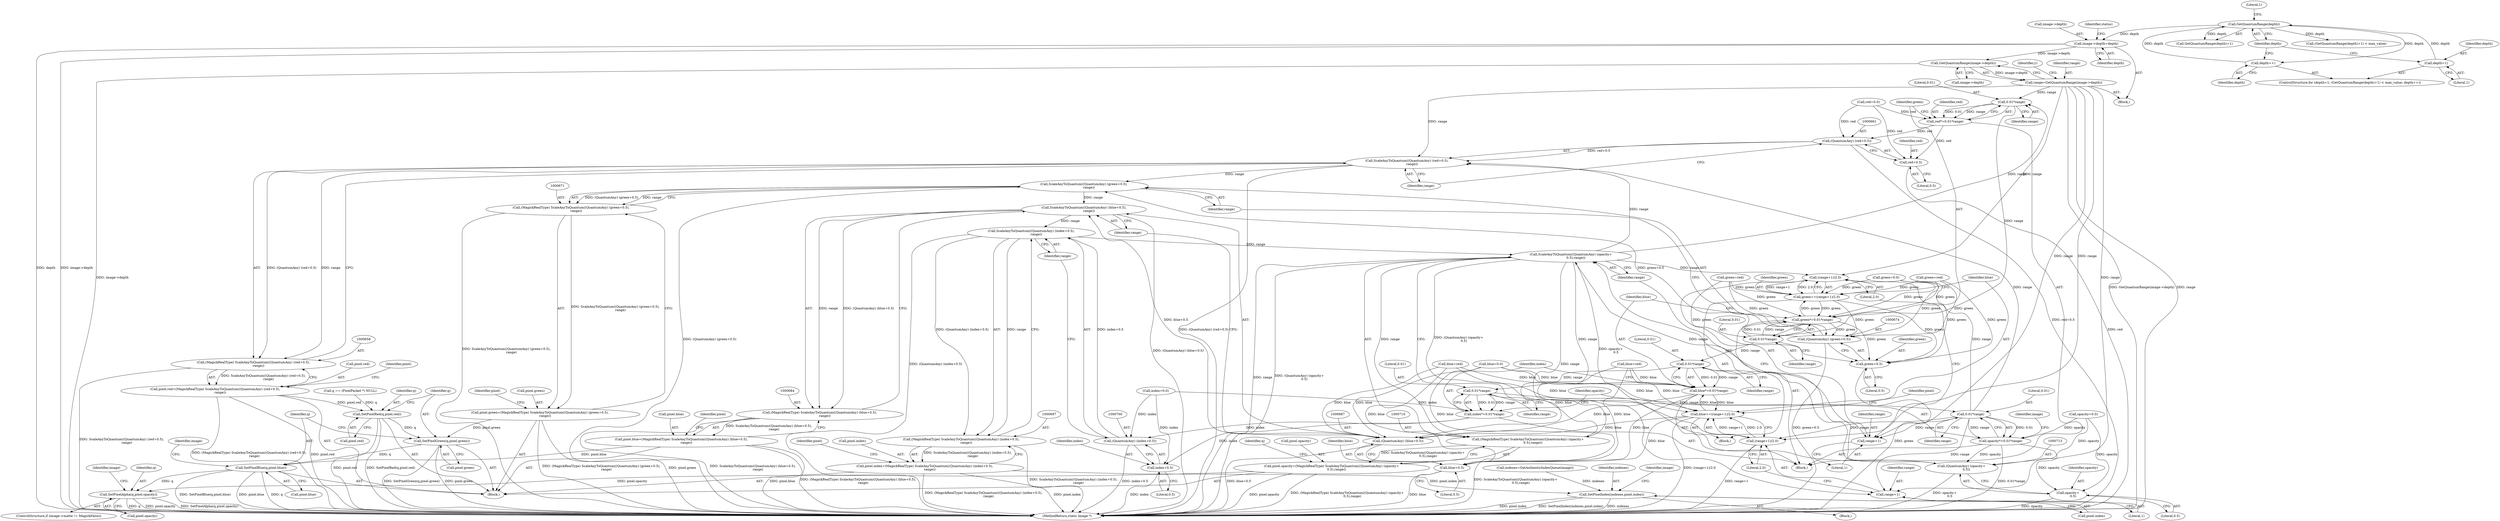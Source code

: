 digraph "0_ImageMagick_48bcf7c39302cdf9b0d9202ad03bf1b95152c44d@pointer" {
"1000395" [label="(Call,GetQuantumRange(image->depth))"];
"1000296" [label="(Call,image->depth=depth)"];
"1000290" [label="(Call,GetQuantumRange(depth))"];
"1000285" [label="(Call,depth=1)"];
"1000294" [label="(Call,depth++)"];
"1000393" [label="(Call,range=GetQuantumRange(image->depth))"];
"1000609" [label="(Call,0.01*range)"];
"1000607" [label="(Call,red*=0.01*range)"];
"1000660" [label="(Call,(QuantumAny) (red+0.5))"];
"1000659" [label="(Call,ScaleAnyToQuantum((QuantumAny) (red+0.5),\n          range))"];
"1000657" [label="(Call,(MagickRealType) ScaleAnyToQuantum((QuantumAny) (red+0.5),\n          range))"];
"1000653" [label="(Call,pixel.red=(MagickRealType) ScaleAnyToQuantum((QuantumAny) (red+0.5),\n          range))"];
"1000738" [label="(Call,SetPixelRed(q,pixel.red))"];
"1000743" [label="(Call,SetPixelGreen(q,pixel.green))"];
"1000748" [label="(Call,SetPixelBlue(q,pixel.blue))"];
"1000775" [label="(Call,SetPixelAlpha(q,pixel.opacity))"];
"1000672" [label="(Call,ScaleAnyToQuantum((QuantumAny) (green+0.5),\n          range))"];
"1000670" [label="(Call,(MagickRealType) ScaleAnyToQuantum((QuantumAny) (green+0.5),\n          range))"];
"1000666" [label="(Call,pixel.green=(MagickRealType) ScaleAnyToQuantum((QuantumAny) (green+0.5),\n          range))"];
"1000685" [label="(Call,ScaleAnyToQuantum((QuantumAny) (blue+0.5),\n          range))"];
"1000683" [label="(Call,(MagickRealType) ScaleAnyToQuantum((QuantumAny) (blue+0.5),\n          range))"];
"1000679" [label="(Call,pixel.blue=(MagickRealType) ScaleAnyToQuantum((QuantumAny) (blue+0.5),\n          range))"];
"1000698" [label="(Call,ScaleAnyToQuantum((QuantumAny) (index+0.5),\n          range))"];
"1000696" [label="(Call,(MagickRealType) ScaleAnyToQuantum((QuantumAny) (index+0.5),\n          range))"];
"1000692" [label="(Call,pixel.index=(MagickRealType) ScaleAnyToQuantum((QuantumAny) (index+0.5),\n          range))"];
"1000764" [label="(Call,SetPixelIndex(indexes,pixel.index))"];
"1000711" [label="(Call,ScaleAnyToQuantum((QuantumAny) (opacity+\n          0.5),range))"];
"1000641" [label="(Call,(range+1)/2.0)"];
"1000639" [label="(Call,green+=(range+1)/2.0)"];
"1000612" [label="(Call,green*=0.01*range)"];
"1000673" [label="(Call,(QuantumAny) (green+0.5))"];
"1000675" [label="(Call,green+0.5)"];
"1000642" [label="(Call,range+1)"];
"1000648" [label="(Call,(range+1)/2.0)"];
"1000646" [label="(Call,blue+=(range+1)/2.0)"];
"1000617" [label="(Call,blue*=0.01*range)"];
"1000686" [label="(Call,(QuantumAny) (blue+0.5))"];
"1000688" [label="(Call,blue+0.5)"];
"1000649" [label="(Call,range+1)"];
"1000709" [label="(Call,(MagickRealType) ScaleAnyToQuantum((QuantumAny) (opacity+\n          0.5),range))"];
"1000705" [label="(Call,pixel.opacity=(MagickRealType) ScaleAnyToQuantum((QuantumAny) (opacity+\n          0.5),range))"];
"1000662" [label="(Call,red+0.5)"];
"1000614" [label="(Call,0.01*range)"];
"1000619" [label="(Call,0.01*range)"];
"1000624" [label="(Call,0.01*range)"];
"1000622" [label="(Call,index*=0.01*range)"];
"1000699" [label="(Call,(QuantumAny) (index+0.5))"];
"1000701" [label="(Call,index+0.5)"];
"1000629" [label="(Call,0.01*range)"];
"1000627" [label="(Call,opacity*=0.01*range)"];
"1000712" [label="(Call,(QuantumAny) (opacity+\n          0.5))"];
"1000714" [label="(Call,opacity+\n          0.5)"];
"1000483" [label="(Call,green=red)"];
"1000714" [label="(Call,opacity+\n          0.5)"];
"1000393" [label="(Call,range=GetQuantumRange(image->depth))"];
"1000759" [label="(Block,)"];
"1000685" [label="(Call,ScaleAnyToQuantum((QuantumAny) (blue+0.5),\n          range))"];
"1000693" [label="(Call,pixel.index)"];
"1000765" [label="(Identifier,indexes)"];
"1000607" [label="(Call,red*=0.01*range)"];
"1000424" [label="(Call,blue=0.0)"];
"1000764" [label="(Call,SetPixelIndex(indexes,pixel.index))"];
"1000641" [label="(Call,(range+1)/2.0)"];
"1000686" [label="(Call,(QuantumAny) (blue+0.5))"];
"1000740" [label="(Call,pixel.red)"];
"1000664" [label="(Literal,0.5)"];
"1000745" [label="(Call,pixel.green)"];
"1000642" [label="(Call,range+1)"];
"1000290" [label="(Call,GetQuantumRange(depth))"];
"1000611" [label="(Identifier,range)"];
"1000749" [label="(Identifier,q)"];
"1000870" [label="(MethodReturn,static Image *)"];
"1000296" [label="(Call,image->depth=depth)"];
"1000766" [label="(Call,pixel.index)"];
"1000696" [label="(Call,(MagickRealType) ScaleAnyToQuantum((QuantumAny) (index+0.5),\n          range))"];
"1000626" [label="(Identifier,range)"];
"1000660" [label="(Call,(QuantumAny) (red+0.5))"];
"1000677" [label="(Literal,0.5)"];
"1000620" [label="(Literal,0.01)"];
"1000300" [label="(Identifier,depth)"];
"1000775" [label="(Call,SetPixelAlpha(q,pixel.opacity))"];
"1000628" [label="(Identifier,opacity)"];
"1000295" [label="(Identifier,depth)"];
"1000606" [label="(Block,)"];
"1000652" [label="(Literal,2.0)"];
"1000646" [label="(Call,blue+=(range+1)/2.0)"];
"1000699" [label="(Call,(QuantumAny) (index+0.5))"];
"1000688" [label="(Call,blue+0.5)"];
"1000670" [label="(Call,(MagickRealType) ScaleAnyToQuantum((QuantumAny) (green+0.5),\n          range))"];
"1000716" [label="(Literal,0.5)"];
"1000678" [label="(Identifier,range)"];
"1000291" [label="(Identifier,depth)"];
"1000665" [label="(Identifier,range)"];
"1000707" [label="(Identifier,pixel)"];
"1000627" [label="(Call,opacity*=0.01*range)"];
"1000285" [label="(Call,depth=1)"];
"1000640" [label="(Identifier,green)"];
"1000659" [label="(Call,ScaleAnyToQuantum((QuantumAny) (red+0.5),\n          range))"];
"1000635" [label="(Identifier,image)"];
"1000690" [label="(Literal,0.5)"];
"1000662" [label="(Call,red+0.5)"];
"1000616" [label="(Identifier,range)"];
"1000501" [label="(Call,green=red)"];
"1000689" [label="(Identifier,blue)"];
"1000286" [label="(Identifier,depth)"];
"1000750" [label="(Call,pixel.blue)"];
"1000698" [label="(Call,ScaleAnyToQuantum((QuantumAny) (index+0.5),\n          range))"];
"1000608" [label="(Identifier,red)"];
"1000743" [label="(Call,SetPixelGreen(q,pixel.green))"];
"1000657" [label="(Call,(MagickRealType) ScaleAnyToQuantum((QuantumAny) (red+0.5),\n          range))"];
"1000666" [label="(Call,pixel.green=(MagickRealType) ScaleAnyToQuantum((QuantumAny) (green+0.5),\n          range))"];
"1000621" [label="(Identifier,range)"];
"1000676" [label="(Identifier,green)"];
"1000619" [label="(Call,0.01*range)"];
"1000622" [label="(Call,index*=0.01*range)"];
"1000683" [label="(Call,(MagickRealType) ScaleAnyToQuantum((QuantumAny) (blue+0.5),\n          range))"];
"1000655" [label="(Identifier,pixel)"];
"1000680" [label="(Call,pixel.blue)"];
"1000732" [label="(Call,q == (PixelPacket *) NULL)"];
"1000681" [label="(Identifier,pixel)"];
"1000772" [label="(Identifier,image)"];
"1000663" [label="(Identifier,red)"];
"1000610" [label="(Literal,0.01)"];
"1000777" [label="(Call,pixel.opacity)"];
"1000638" [label="(Block,)"];
"1000694" [label="(Identifier,pixel)"];
"1000667" [label="(Call,pixel.green)"];
"1000623" [label="(Identifier,index)"];
"1000649" [label="(Call,range+1)"];
"1000715" [label="(Identifier,opacity)"];
"1000647" [label="(Identifier,blue)"];
"1000615" [label="(Literal,0.01)"];
"1000703" [label="(Literal,0.5)"];
"1000631" [label="(Identifier,range)"];
"1000648" [label="(Call,(range+1)/2.0)"];
"1000719" [label="(Identifier,q)"];
"1000630" [label="(Literal,0.01)"];
"1000612" [label="(Call,green*=0.01*range)"];
"1000692" [label="(Call,pixel.index=(MagickRealType) ScaleAnyToQuantum((QuantumAny) (index+0.5),\n          range))"];
"1000668" [label="(Identifier,pixel)"];
"1000639" [label="(Call,green+=(range+1)/2.0)"];
"1000654" [label="(Call,pixel.red)"];
"1000651" [label="(Literal,1)"];
"1000427" [label="(Call,index=0.0)"];
"1000289" [label="(Call,GetQuantumRange(depth)+1)"];
"1000614" [label="(Call,0.01*range)"];
"1000294" [label="(Call,depth++)"];
"1000625" [label="(Literal,0.01)"];
"1000297" [label="(Call,image->depth)"];
"1000739" [label="(Identifier,q)"];
"1000709" [label="(Call,(MagickRealType) ScaleAnyToQuantum((QuantumAny) (opacity+\n          0.5),range))"];
"1000717" [label="(Identifier,range)"];
"1000701" [label="(Call,index+0.5)"];
"1000395" [label="(Call,GetQuantumRange(image->depth))"];
"1000292" [label="(Literal,1)"];
"1000675" [label="(Call,green+0.5)"];
"1000287" [label="(Literal,1)"];
"1000748" [label="(Call,SetPixelBlue(q,pixel.blue))"];
"1000756" [label="(Identifier,image)"];
"1000401" [label="(Identifier,y)"];
"1000744" [label="(Identifier,q)"];
"1000284" [label="(ControlStructure,for (depth=1; (GetQuantumRange(depth)+1) < max_value; depth++))"];
"1000418" [label="(Call,red=0.0)"];
"1000430" [label="(Call,opacity=0.0)"];
"1000776" [label="(Identifier,q)"];
"1000712" [label="(Call,(QuantumAny) (opacity+\n          0.5))"];
"1000702" [label="(Identifier,index)"];
"1000760" [label="(Call,indexes=GetAuthenticIndexQueue(image))"];
"1000679" [label="(Call,pixel.blue=(MagickRealType) ScaleAnyToQuantum((QuantumAny) (blue+0.5),\n          range))"];
"1000617" [label="(Call,blue*=0.01*range)"];
"1000673" [label="(Call,(QuantumAny) (green+0.5))"];
"1000644" [label="(Literal,1)"];
"1000783" [label="(Identifier,image)"];
"1000504" [label="(Call,blue=red)"];
"1000394" [label="(Identifier,range)"];
"1000691" [label="(Identifier,range)"];
"1000302" [label="(Identifier,status)"];
"1000288" [label="(Call,(GetQuantumRange(depth)+1) < max_value)"];
"1000706" [label="(Call,pixel.opacity)"];
"1000609" [label="(Call,0.01*range)"];
"1000650" [label="(Identifier,range)"];
"1000711" [label="(Call,ScaleAnyToQuantum((QuantumAny) (opacity+\n          0.5),range))"];
"1000486" [label="(Call,blue=red)"];
"1000672" [label="(Call,ScaleAnyToQuantum((QuantumAny) (green+0.5),\n          range))"];
"1000618" [label="(Identifier,blue)"];
"1000738" [label="(Call,SetPixelRed(q,pixel.red))"];
"1000769" [label="(ControlStructure,if (image->matte != MagickFalse))"];
"1000421" [label="(Call,green=0.0)"];
"1000624" [label="(Call,0.01*range)"];
"1000643" [label="(Identifier,range)"];
"1000705" [label="(Call,pixel.opacity=(MagickRealType) ScaleAnyToQuantum((QuantumAny) (opacity+\n          0.5),range))"];
"1000645" [label="(Literal,2.0)"];
"1000629" [label="(Call,0.01*range)"];
"1000214" [label="(Block,)"];
"1000613" [label="(Identifier,green)"];
"1000446" [label="(Block,)"];
"1000704" [label="(Identifier,range)"];
"1000653" [label="(Call,pixel.red=(MagickRealType) ScaleAnyToQuantum((QuantumAny) (red+0.5),\n          range))"];
"1000396" [label="(Call,image->depth)"];
"1000395" -> "1000393"  [label="AST: "];
"1000395" -> "1000396"  [label="CFG: "];
"1000396" -> "1000395"  [label="AST: "];
"1000393" -> "1000395"  [label="CFG: "];
"1000395" -> "1000870"  [label="DDG: image->depth"];
"1000395" -> "1000393"  [label="DDG: image->depth"];
"1000296" -> "1000395"  [label="DDG: image->depth"];
"1000296" -> "1000214"  [label="AST: "];
"1000296" -> "1000300"  [label="CFG: "];
"1000297" -> "1000296"  [label="AST: "];
"1000300" -> "1000296"  [label="AST: "];
"1000302" -> "1000296"  [label="CFG: "];
"1000296" -> "1000870"  [label="DDG: depth"];
"1000296" -> "1000870"  [label="DDG: image->depth"];
"1000290" -> "1000296"  [label="DDG: depth"];
"1000290" -> "1000289"  [label="AST: "];
"1000290" -> "1000291"  [label="CFG: "];
"1000291" -> "1000290"  [label="AST: "];
"1000292" -> "1000290"  [label="CFG: "];
"1000290" -> "1000288"  [label="DDG: depth"];
"1000290" -> "1000289"  [label="DDG: depth"];
"1000285" -> "1000290"  [label="DDG: depth"];
"1000294" -> "1000290"  [label="DDG: depth"];
"1000290" -> "1000294"  [label="DDG: depth"];
"1000285" -> "1000284"  [label="AST: "];
"1000285" -> "1000287"  [label="CFG: "];
"1000286" -> "1000285"  [label="AST: "];
"1000287" -> "1000285"  [label="AST: "];
"1000291" -> "1000285"  [label="CFG: "];
"1000294" -> "1000284"  [label="AST: "];
"1000294" -> "1000295"  [label="CFG: "];
"1000295" -> "1000294"  [label="AST: "];
"1000291" -> "1000294"  [label="CFG: "];
"1000393" -> "1000214"  [label="AST: "];
"1000394" -> "1000393"  [label="AST: "];
"1000401" -> "1000393"  [label="CFG: "];
"1000393" -> "1000870"  [label="DDG: range"];
"1000393" -> "1000870"  [label="DDG: GetQuantumRange(image->depth)"];
"1000393" -> "1000609"  [label="DDG: range"];
"1000393" -> "1000641"  [label="DDG: range"];
"1000393" -> "1000642"  [label="DDG: range"];
"1000393" -> "1000648"  [label="DDG: range"];
"1000393" -> "1000649"  [label="DDG: range"];
"1000393" -> "1000659"  [label="DDG: range"];
"1000609" -> "1000607"  [label="AST: "];
"1000609" -> "1000611"  [label="CFG: "];
"1000610" -> "1000609"  [label="AST: "];
"1000611" -> "1000609"  [label="AST: "];
"1000607" -> "1000609"  [label="CFG: "];
"1000609" -> "1000607"  [label="DDG: 0.01"];
"1000609" -> "1000607"  [label="DDG: range"];
"1000711" -> "1000609"  [label="DDG: range"];
"1000609" -> "1000614"  [label="DDG: range"];
"1000607" -> "1000606"  [label="AST: "];
"1000608" -> "1000607"  [label="AST: "];
"1000613" -> "1000607"  [label="CFG: "];
"1000418" -> "1000607"  [label="DDG: red"];
"1000607" -> "1000660"  [label="DDG: red"];
"1000607" -> "1000662"  [label="DDG: red"];
"1000660" -> "1000659"  [label="AST: "];
"1000660" -> "1000662"  [label="CFG: "];
"1000661" -> "1000660"  [label="AST: "];
"1000662" -> "1000660"  [label="AST: "];
"1000665" -> "1000660"  [label="CFG: "];
"1000660" -> "1000870"  [label="DDG: red+0.5"];
"1000660" -> "1000659"  [label="DDG: red+0.5"];
"1000418" -> "1000660"  [label="DDG: red"];
"1000659" -> "1000657"  [label="AST: "];
"1000659" -> "1000665"  [label="CFG: "];
"1000665" -> "1000659"  [label="AST: "];
"1000657" -> "1000659"  [label="CFG: "];
"1000659" -> "1000870"  [label="DDG: (QuantumAny) (red+0.5)"];
"1000659" -> "1000657"  [label="DDG: (QuantumAny) (red+0.5)"];
"1000659" -> "1000657"  [label="DDG: range"];
"1000629" -> "1000659"  [label="DDG: range"];
"1000711" -> "1000659"  [label="DDG: range"];
"1000659" -> "1000672"  [label="DDG: range"];
"1000657" -> "1000653"  [label="AST: "];
"1000658" -> "1000657"  [label="AST: "];
"1000653" -> "1000657"  [label="CFG: "];
"1000657" -> "1000870"  [label="DDG: ScaleAnyToQuantum((QuantumAny) (red+0.5),\n          range)"];
"1000657" -> "1000653"  [label="DDG: ScaleAnyToQuantum((QuantumAny) (red+0.5),\n          range)"];
"1000653" -> "1000446"  [label="AST: "];
"1000654" -> "1000653"  [label="AST: "];
"1000668" -> "1000653"  [label="CFG: "];
"1000653" -> "1000870"  [label="DDG: (MagickRealType) ScaleAnyToQuantum((QuantumAny) (red+0.5),\n          range)"];
"1000653" -> "1000870"  [label="DDG: pixel.red"];
"1000653" -> "1000738"  [label="DDG: pixel.red"];
"1000738" -> "1000446"  [label="AST: "];
"1000738" -> "1000740"  [label="CFG: "];
"1000739" -> "1000738"  [label="AST: "];
"1000740" -> "1000738"  [label="AST: "];
"1000744" -> "1000738"  [label="CFG: "];
"1000738" -> "1000870"  [label="DDG: pixel.red"];
"1000738" -> "1000870"  [label="DDG: SetPixelRed(q,pixel.red)"];
"1000732" -> "1000738"  [label="DDG: q"];
"1000738" -> "1000743"  [label="DDG: q"];
"1000743" -> "1000446"  [label="AST: "];
"1000743" -> "1000745"  [label="CFG: "];
"1000744" -> "1000743"  [label="AST: "];
"1000745" -> "1000743"  [label="AST: "];
"1000749" -> "1000743"  [label="CFG: "];
"1000743" -> "1000870"  [label="DDG: pixel.green"];
"1000743" -> "1000870"  [label="DDG: SetPixelGreen(q,pixel.green)"];
"1000666" -> "1000743"  [label="DDG: pixel.green"];
"1000743" -> "1000748"  [label="DDG: q"];
"1000748" -> "1000446"  [label="AST: "];
"1000748" -> "1000750"  [label="CFG: "];
"1000749" -> "1000748"  [label="AST: "];
"1000750" -> "1000748"  [label="AST: "];
"1000756" -> "1000748"  [label="CFG: "];
"1000748" -> "1000870"  [label="DDG: SetPixelBlue(q,pixel.blue)"];
"1000748" -> "1000870"  [label="DDG: pixel.blue"];
"1000748" -> "1000870"  [label="DDG: q"];
"1000679" -> "1000748"  [label="DDG: pixel.blue"];
"1000748" -> "1000775"  [label="DDG: q"];
"1000775" -> "1000769"  [label="AST: "];
"1000775" -> "1000777"  [label="CFG: "];
"1000776" -> "1000775"  [label="AST: "];
"1000777" -> "1000775"  [label="AST: "];
"1000783" -> "1000775"  [label="CFG: "];
"1000775" -> "1000870"  [label="DDG: q"];
"1000775" -> "1000870"  [label="DDG: pixel.opacity"];
"1000775" -> "1000870"  [label="DDG: SetPixelAlpha(q,pixel.opacity)"];
"1000705" -> "1000775"  [label="DDG: pixel.opacity"];
"1000672" -> "1000670"  [label="AST: "];
"1000672" -> "1000678"  [label="CFG: "];
"1000673" -> "1000672"  [label="AST: "];
"1000678" -> "1000672"  [label="AST: "];
"1000670" -> "1000672"  [label="CFG: "];
"1000672" -> "1000870"  [label="DDG: (QuantumAny) (green+0.5)"];
"1000672" -> "1000670"  [label="DDG: (QuantumAny) (green+0.5)"];
"1000672" -> "1000670"  [label="DDG: range"];
"1000673" -> "1000672"  [label="DDG: green+0.5"];
"1000672" -> "1000685"  [label="DDG: range"];
"1000670" -> "1000666"  [label="AST: "];
"1000671" -> "1000670"  [label="AST: "];
"1000666" -> "1000670"  [label="CFG: "];
"1000670" -> "1000870"  [label="DDG: ScaleAnyToQuantum((QuantumAny) (green+0.5),\n          range)"];
"1000670" -> "1000666"  [label="DDG: ScaleAnyToQuantum((QuantumAny) (green+0.5),\n          range)"];
"1000666" -> "1000446"  [label="AST: "];
"1000667" -> "1000666"  [label="AST: "];
"1000681" -> "1000666"  [label="CFG: "];
"1000666" -> "1000870"  [label="DDG: (MagickRealType) ScaleAnyToQuantum((QuantumAny) (green+0.5),\n          range)"];
"1000666" -> "1000870"  [label="DDG: pixel.green"];
"1000685" -> "1000683"  [label="AST: "];
"1000685" -> "1000691"  [label="CFG: "];
"1000686" -> "1000685"  [label="AST: "];
"1000691" -> "1000685"  [label="AST: "];
"1000683" -> "1000685"  [label="CFG: "];
"1000685" -> "1000870"  [label="DDG: (QuantumAny) (blue+0.5)"];
"1000685" -> "1000683"  [label="DDG: (QuantumAny) (blue+0.5)"];
"1000685" -> "1000683"  [label="DDG: range"];
"1000686" -> "1000685"  [label="DDG: blue+0.5"];
"1000685" -> "1000698"  [label="DDG: range"];
"1000683" -> "1000679"  [label="AST: "];
"1000684" -> "1000683"  [label="AST: "];
"1000679" -> "1000683"  [label="CFG: "];
"1000683" -> "1000870"  [label="DDG: ScaleAnyToQuantum((QuantumAny) (blue+0.5),\n          range)"];
"1000683" -> "1000679"  [label="DDG: ScaleAnyToQuantum((QuantumAny) (blue+0.5),\n          range)"];
"1000679" -> "1000446"  [label="AST: "];
"1000680" -> "1000679"  [label="AST: "];
"1000694" -> "1000679"  [label="CFG: "];
"1000679" -> "1000870"  [label="DDG: pixel.blue"];
"1000679" -> "1000870"  [label="DDG: (MagickRealType) ScaleAnyToQuantum((QuantumAny) (blue+0.5),\n          range)"];
"1000698" -> "1000696"  [label="AST: "];
"1000698" -> "1000704"  [label="CFG: "];
"1000699" -> "1000698"  [label="AST: "];
"1000704" -> "1000698"  [label="AST: "];
"1000696" -> "1000698"  [label="CFG: "];
"1000698" -> "1000870"  [label="DDG: (QuantumAny) (index+0.5)"];
"1000698" -> "1000696"  [label="DDG: (QuantumAny) (index+0.5)"];
"1000698" -> "1000696"  [label="DDG: range"];
"1000699" -> "1000698"  [label="DDG: index+0.5"];
"1000698" -> "1000711"  [label="DDG: range"];
"1000696" -> "1000692"  [label="AST: "];
"1000697" -> "1000696"  [label="AST: "];
"1000692" -> "1000696"  [label="CFG: "];
"1000696" -> "1000870"  [label="DDG: ScaleAnyToQuantum((QuantumAny) (index+0.5),\n          range)"];
"1000696" -> "1000692"  [label="DDG: ScaleAnyToQuantum((QuantumAny) (index+0.5),\n          range)"];
"1000692" -> "1000446"  [label="AST: "];
"1000693" -> "1000692"  [label="AST: "];
"1000707" -> "1000692"  [label="CFG: "];
"1000692" -> "1000870"  [label="DDG: pixel.index"];
"1000692" -> "1000870"  [label="DDG: (MagickRealType) ScaleAnyToQuantum((QuantumAny) (index+0.5),\n          range)"];
"1000692" -> "1000764"  [label="DDG: pixel.index"];
"1000764" -> "1000759"  [label="AST: "];
"1000764" -> "1000766"  [label="CFG: "];
"1000765" -> "1000764"  [label="AST: "];
"1000766" -> "1000764"  [label="AST: "];
"1000772" -> "1000764"  [label="CFG: "];
"1000764" -> "1000870"  [label="DDG: pixel.index"];
"1000764" -> "1000870"  [label="DDG: SetPixelIndex(indexes,pixel.index)"];
"1000764" -> "1000870"  [label="DDG: indexes"];
"1000760" -> "1000764"  [label="DDG: indexes"];
"1000711" -> "1000709"  [label="AST: "];
"1000711" -> "1000717"  [label="CFG: "];
"1000712" -> "1000711"  [label="AST: "];
"1000717" -> "1000711"  [label="AST: "];
"1000709" -> "1000711"  [label="CFG: "];
"1000711" -> "1000870"  [label="DDG: (QuantumAny) (opacity+\n          0.5)"];
"1000711" -> "1000870"  [label="DDG: range"];
"1000711" -> "1000641"  [label="DDG: range"];
"1000711" -> "1000642"  [label="DDG: range"];
"1000711" -> "1000648"  [label="DDG: range"];
"1000711" -> "1000649"  [label="DDG: range"];
"1000711" -> "1000709"  [label="DDG: (QuantumAny) (opacity+\n          0.5)"];
"1000711" -> "1000709"  [label="DDG: range"];
"1000712" -> "1000711"  [label="DDG: opacity+\n          0.5"];
"1000641" -> "1000639"  [label="AST: "];
"1000641" -> "1000645"  [label="CFG: "];
"1000642" -> "1000641"  [label="AST: "];
"1000645" -> "1000641"  [label="AST: "];
"1000639" -> "1000641"  [label="CFG: "];
"1000641" -> "1000639"  [label="DDG: range+1"];
"1000641" -> "1000639"  [label="DDG: 2.0"];
"1000629" -> "1000641"  [label="DDG: range"];
"1000639" -> "1000638"  [label="AST: "];
"1000640" -> "1000639"  [label="AST: "];
"1000647" -> "1000639"  [label="CFG: "];
"1000639" -> "1000612"  [label="DDG: green"];
"1000612" -> "1000639"  [label="DDG: green"];
"1000421" -> "1000639"  [label="DDG: green"];
"1000501" -> "1000639"  [label="DDG: green"];
"1000483" -> "1000639"  [label="DDG: green"];
"1000639" -> "1000673"  [label="DDG: green"];
"1000639" -> "1000675"  [label="DDG: green"];
"1000612" -> "1000606"  [label="AST: "];
"1000612" -> "1000614"  [label="CFG: "];
"1000613" -> "1000612"  [label="AST: "];
"1000614" -> "1000612"  [label="AST: "];
"1000618" -> "1000612"  [label="CFG: "];
"1000614" -> "1000612"  [label="DDG: 0.01"];
"1000614" -> "1000612"  [label="DDG: range"];
"1000421" -> "1000612"  [label="DDG: green"];
"1000501" -> "1000612"  [label="DDG: green"];
"1000483" -> "1000612"  [label="DDG: green"];
"1000612" -> "1000673"  [label="DDG: green"];
"1000612" -> "1000675"  [label="DDG: green"];
"1000673" -> "1000675"  [label="CFG: "];
"1000674" -> "1000673"  [label="AST: "];
"1000675" -> "1000673"  [label="AST: "];
"1000678" -> "1000673"  [label="CFG: "];
"1000673" -> "1000870"  [label="DDG: green+0.5"];
"1000421" -> "1000673"  [label="DDG: green"];
"1000501" -> "1000673"  [label="DDG: green"];
"1000483" -> "1000673"  [label="DDG: green"];
"1000675" -> "1000677"  [label="CFG: "];
"1000676" -> "1000675"  [label="AST: "];
"1000677" -> "1000675"  [label="AST: "];
"1000675" -> "1000870"  [label="DDG: green"];
"1000421" -> "1000675"  [label="DDG: green"];
"1000501" -> "1000675"  [label="DDG: green"];
"1000483" -> "1000675"  [label="DDG: green"];
"1000642" -> "1000644"  [label="CFG: "];
"1000643" -> "1000642"  [label="AST: "];
"1000644" -> "1000642"  [label="AST: "];
"1000645" -> "1000642"  [label="CFG: "];
"1000629" -> "1000642"  [label="DDG: range"];
"1000648" -> "1000646"  [label="AST: "];
"1000648" -> "1000652"  [label="CFG: "];
"1000649" -> "1000648"  [label="AST: "];
"1000652" -> "1000648"  [label="AST: "];
"1000646" -> "1000648"  [label="CFG: "];
"1000648" -> "1000870"  [label="DDG: range+1"];
"1000648" -> "1000646"  [label="DDG: range+1"];
"1000648" -> "1000646"  [label="DDG: 2.0"];
"1000629" -> "1000648"  [label="DDG: range"];
"1000646" -> "1000638"  [label="AST: "];
"1000647" -> "1000646"  [label="AST: "];
"1000655" -> "1000646"  [label="CFG: "];
"1000646" -> "1000870"  [label="DDG: (range+1)/2.0"];
"1000646" -> "1000617"  [label="DDG: blue"];
"1000617" -> "1000646"  [label="DDG: blue"];
"1000424" -> "1000646"  [label="DDG: blue"];
"1000504" -> "1000646"  [label="DDG: blue"];
"1000486" -> "1000646"  [label="DDG: blue"];
"1000646" -> "1000686"  [label="DDG: blue"];
"1000646" -> "1000688"  [label="DDG: blue"];
"1000617" -> "1000606"  [label="AST: "];
"1000617" -> "1000619"  [label="CFG: "];
"1000618" -> "1000617"  [label="AST: "];
"1000619" -> "1000617"  [label="AST: "];
"1000623" -> "1000617"  [label="CFG: "];
"1000619" -> "1000617"  [label="DDG: 0.01"];
"1000619" -> "1000617"  [label="DDG: range"];
"1000424" -> "1000617"  [label="DDG: blue"];
"1000504" -> "1000617"  [label="DDG: blue"];
"1000486" -> "1000617"  [label="DDG: blue"];
"1000617" -> "1000686"  [label="DDG: blue"];
"1000617" -> "1000688"  [label="DDG: blue"];
"1000686" -> "1000688"  [label="CFG: "];
"1000687" -> "1000686"  [label="AST: "];
"1000688" -> "1000686"  [label="AST: "];
"1000691" -> "1000686"  [label="CFG: "];
"1000686" -> "1000870"  [label="DDG: blue+0.5"];
"1000424" -> "1000686"  [label="DDG: blue"];
"1000504" -> "1000686"  [label="DDG: blue"];
"1000486" -> "1000686"  [label="DDG: blue"];
"1000688" -> "1000690"  [label="CFG: "];
"1000689" -> "1000688"  [label="AST: "];
"1000690" -> "1000688"  [label="AST: "];
"1000688" -> "1000870"  [label="DDG: blue"];
"1000424" -> "1000688"  [label="DDG: blue"];
"1000504" -> "1000688"  [label="DDG: blue"];
"1000486" -> "1000688"  [label="DDG: blue"];
"1000649" -> "1000651"  [label="CFG: "];
"1000650" -> "1000649"  [label="AST: "];
"1000651" -> "1000649"  [label="AST: "];
"1000652" -> "1000649"  [label="CFG: "];
"1000629" -> "1000649"  [label="DDG: range"];
"1000709" -> "1000705"  [label="AST: "];
"1000710" -> "1000709"  [label="AST: "];
"1000705" -> "1000709"  [label="CFG: "];
"1000709" -> "1000870"  [label="DDG: ScaleAnyToQuantum((QuantumAny) (opacity+\n          0.5),range)"];
"1000709" -> "1000705"  [label="DDG: ScaleAnyToQuantum((QuantumAny) (opacity+\n          0.5),range)"];
"1000705" -> "1000446"  [label="AST: "];
"1000706" -> "1000705"  [label="AST: "];
"1000719" -> "1000705"  [label="CFG: "];
"1000705" -> "1000870"  [label="DDG: (MagickRealType) ScaleAnyToQuantum((QuantumAny) (opacity+\n          0.5),range)"];
"1000705" -> "1000870"  [label="DDG: pixel.opacity"];
"1000662" -> "1000664"  [label="CFG: "];
"1000663" -> "1000662"  [label="AST: "];
"1000664" -> "1000662"  [label="AST: "];
"1000662" -> "1000870"  [label="DDG: red"];
"1000418" -> "1000662"  [label="DDG: red"];
"1000614" -> "1000616"  [label="CFG: "];
"1000615" -> "1000614"  [label="AST: "];
"1000616" -> "1000614"  [label="AST: "];
"1000614" -> "1000619"  [label="DDG: range"];
"1000619" -> "1000621"  [label="CFG: "];
"1000620" -> "1000619"  [label="AST: "];
"1000621" -> "1000619"  [label="AST: "];
"1000619" -> "1000624"  [label="DDG: range"];
"1000624" -> "1000622"  [label="AST: "];
"1000624" -> "1000626"  [label="CFG: "];
"1000625" -> "1000624"  [label="AST: "];
"1000626" -> "1000624"  [label="AST: "];
"1000622" -> "1000624"  [label="CFG: "];
"1000624" -> "1000622"  [label="DDG: 0.01"];
"1000624" -> "1000622"  [label="DDG: range"];
"1000624" -> "1000629"  [label="DDG: range"];
"1000622" -> "1000606"  [label="AST: "];
"1000623" -> "1000622"  [label="AST: "];
"1000628" -> "1000622"  [label="CFG: "];
"1000427" -> "1000622"  [label="DDG: index"];
"1000622" -> "1000699"  [label="DDG: index"];
"1000622" -> "1000701"  [label="DDG: index"];
"1000699" -> "1000701"  [label="CFG: "];
"1000700" -> "1000699"  [label="AST: "];
"1000701" -> "1000699"  [label="AST: "];
"1000704" -> "1000699"  [label="CFG: "];
"1000699" -> "1000870"  [label="DDG: index+0.5"];
"1000427" -> "1000699"  [label="DDG: index"];
"1000701" -> "1000703"  [label="CFG: "];
"1000702" -> "1000701"  [label="AST: "];
"1000703" -> "1000701"  [label="AST: "];
"1000701" -> "1000870"  [label="DDG: index"];
"1000427" -> "1000701"  [label="DDG: index"];
"1000629" -> "1000627"  [label="AST: "];
"1000629" -> "1000631"  [label="CFG: "];
"1000630" -> "1000629"  [label="AST: "];
"1000631" -> "1000629"  [label="AST: "];
"1000627" -> "1000629"  [label="CFG: "];
"1000629" -> "1000627"  [label="DDG: 0.01"];
"1000629" -> "1000627"  [label="DDG: range"];
"1000627" -> "1000606"  [label="AST: "];
"1000628" -> "1000627"  [label="AST: "];
"1000635" -> "1000627"  [label="CFG: "];
"1000627" -> "1000870"  [label="DDG: 0.01*range"];
"1000430" -> "1000627"  [label="DDG: opacity"];
"1000627" -> "1000712"  [label="DDG: opacity"];
"1000627" -> "1000714"  [label="DDG: opacity"];
"1000712" -> "1000714"  [label="CFG: "];
"1000713" -> "1000712"  [label="AST: "];
"1000714" -> "1000712"  [label="AST: "];
"1000717" -> "1000712"  [label="CFG: "];
"1000712" -> "1000870"  [label="DDG: opacity+\n          0.5"];
"1000430" -> "1000712"  [label="DDG: opacity"];
"1000714" -> "1000716"  [label="CFG: "];
"1000715" -> "1000714"  [label="AST: "];
"1000716" -> "1000714"  [label="AST: "];
"1000714" -> "1000870"  [label="DDG: opacity"];
"1000430" -> "1000714"  [label="DDG: opacity"];
}
